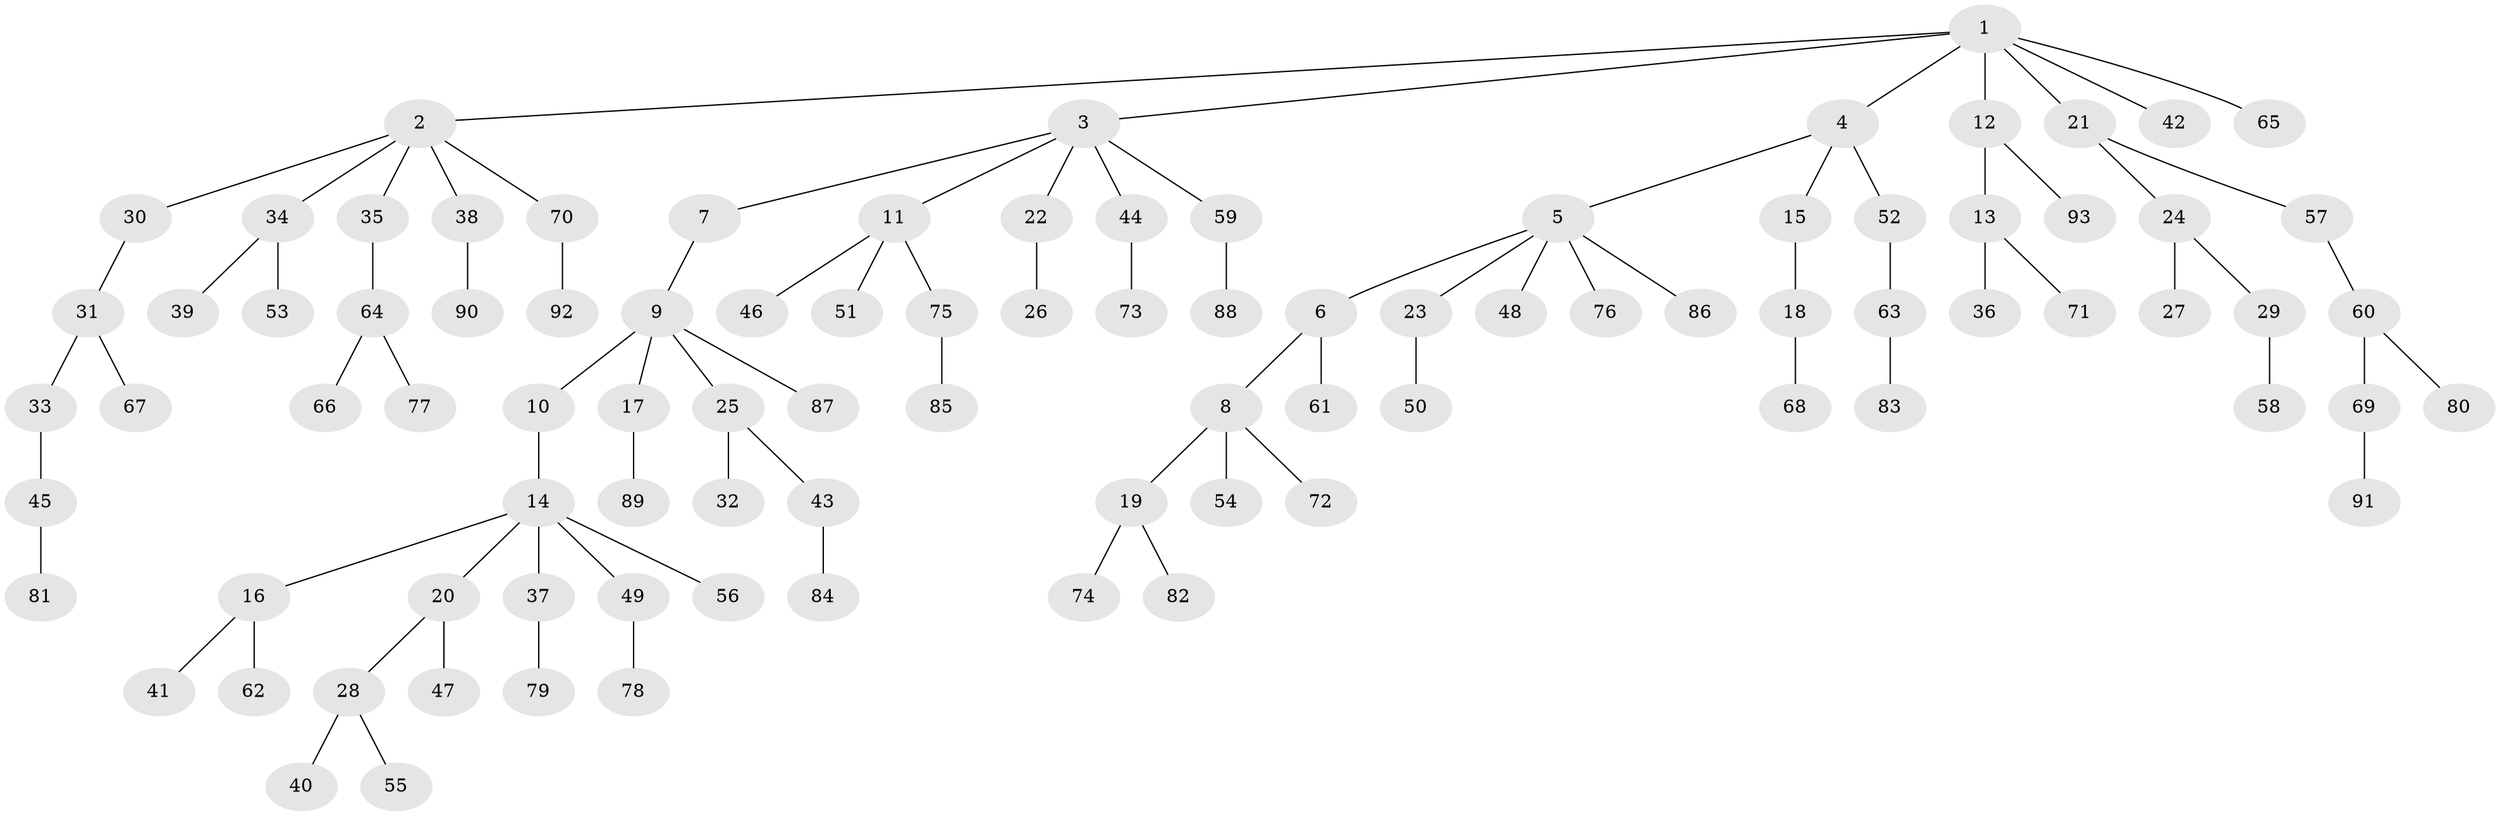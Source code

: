 // Generated by graph-tools (version 1.1) at 2025/11/02/27/25 16:11:25]
// undirected, 93 vertices, 92 edges
graph export_dot {
graph [start="1"]
  node [color=gray90,style=filled];
  1;
  2;
  3;
  4;
  5;
  6;
  7;
  8;
  9;
  10;
  11;
  12;
  13;
  14;
  15;
  16;
  17;
  18;
  19;
  20;
  21;
  22;
  23;
  24;
  25;
  26;
  27;
  28;
  29;
  30;
  31;
  32;
  33;
  34;
  35;
  36;
  37;
  38;
  39;
  40;
  41;
  42;
  43;
  44;
  45;
  46;
  47;
  48;
  49;
  50;
  51;
  52;
  53;
  54;
  55;
  56;
  57;
  58;
  59;
  60;
  61;
  62;
  63;
  64;
  65;
  66;
  67;
  68;
  69;
  70;
  71;
  72;
  73;
  74;
  75;
  76;
  77;
  78;
  79;
  80;
  81;
  82;
  83;
  84;
  85;
  86;
  87;
  88;
  89;
  90;
  91;
  92;
  93;
  1 -- 2;
  1 -- 3;
  1 -- 4;
  1 -- 12;
  1 -- 21;
  1 -- 42;
  1 -- 65;
  2 -- 30;
  2 -- 34;
  2 -- 35;
  2 -- 38;
  2 -- 70;
  3 -- 7;
  3 -- 11;
  3 -- 22;
  3 -- 44;
  3 -- 59;
  4 -- 5;
  4 -- 15;
  4 -- 52;
  5 -- 6;
  5 -- 23;
  5 -- 48;
  5 -- 76;
  5 -- 86;
  6 -- 8;
  6 -- 61;
  7 -- 9;
  8 -- 19;
  8 -- 54;
  8 -- 72;
  9 -- 10;
  9 -- 17;
  9 -- 25;
  9 -- 87;
  10 -- 14;
  11 -- 46;
  11 -- 51;
  11 -- 75;
  12 -- 13;
  12 -- 93;
  13 -- 36;
  13 -- 71;
  14 -- 16;
  14 -- 20;
  14 -- 37;
  14 -- 49;
  14 -- 56;
  15 -- 18;
  16 -- 41;
  16 -- 62;
  17 -- 89;
  18 -- 68;
  19 -- 74;
  19 -- 82;
  20 -- 28;
  20 -- 47;
  21 -- 24;
  21 -- 57;
  22 -- 26;
  23 -- 50;
  24 -- 27;
  24 -- 29;
  25 -- 32;
  25 -- 43;
  28 -- 40;
  28 -- 55;
  29 -- 58;
  30 -- 31;
  31 -- 33;
  31 -- 67;
  33 -- 45;
  34 -- 39;
  34 -- 53;
  35 -- 64;
  37 -- 79;
  38 -- 90;
  43 -- 84;
  44 -- 73;
  45 -- 81;
  49 -- 78;
  52 -- 63;
  57 -- 60;
  59 -- 88;
  60 -- 69;
  60 -- 80;
  63 -- 83;
  64 -- 66;
  64 -- 77;
  69 -- 91;
  70 -- 92;
  75 -- 85;
}

